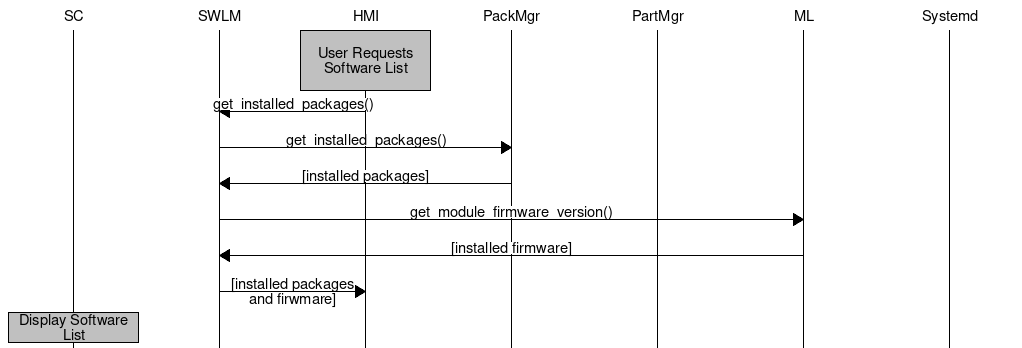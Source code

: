 #
#
# Sequence diagram description
#
# The sequence diagram description below is translated to
# a PNG image by mscgen (http://www.mcternan.me.uk/mscgen/)
# 
# Recompile updated diagrams to a png image with:
#  
#   mscgen -T png swm.msc
#

msc {
  width="1024";
  "SC",  "SWLM", "HMI", "PackMgr", "PartMgr", "ML", "Systemd";
  "HMI" box "HMI" [ textbgcolour="silver", label = "\nUser Requests Software List\n" ];
  "HMI" => "SWLM" [  label = "get_installed_packages()" ];
  "SWLM" => "PackMgr" [ label = "get_installed_packages()" ];
  "SWLM" <= "PackMgr" [ label = "[installed packages]" ];
  "SWLM" => "ML" [ label = "get_module_firmware_version()" ];
  "SWLM" <= "ML" [ label = "[installed firmware]" ];
  "HMI" <= "SWLM"  [ label = "[installed packages\nand firwmare]" ];
  "SC" box "SC" [ textbgcolour="silver", label = "Display Software List" ];
}
